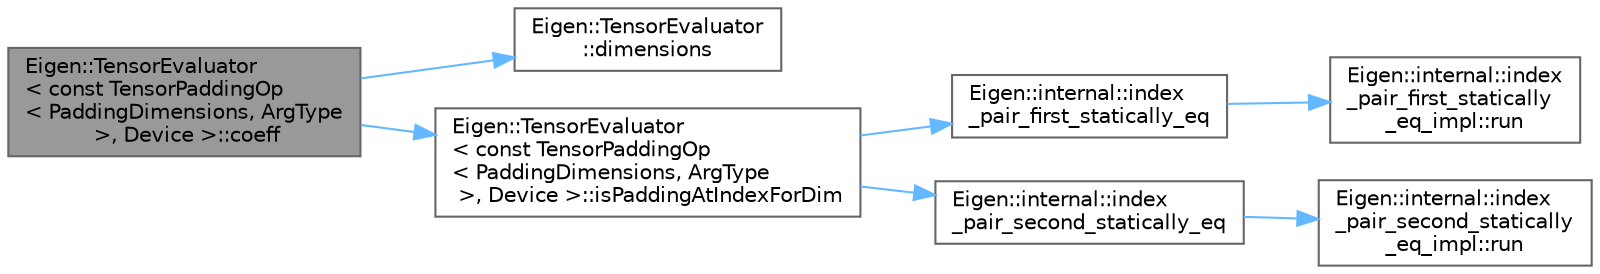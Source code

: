 digraph "Eigen::TensorEvaluator&lt; const TensorPaddingOp&lt; PaddingDimensions, ArgType &gt;, Device &gt;::coeff"
{
 // LATEX_PDF_SIZE
  bgcolor="transparent";
  edge [fontname=Helvetica,fontsize=10,labelfontname=Helvetica,labelfontsize=10];
  node [fontname=Helvetica,fontsize=10,shape=box,height=0.2,width=0.4];
  rankdir="LR";
  Node1 [id="Node000001",label="Eigen::TensorEvaluator\l\< const TensorPaddingOp\l\< PaddingDimensions, ArgType\l \>, Device \>::coeff",height=0.2,width=0.4,color="gray40", fillcolor="grey60", style="filled", fontcolor="black",tooltip=" "];
  Node1 -> Node2 [id="edge7_Node000001_Node000002",color="steelblue1",style="solid",tooltip=" "];
  Node2 [id="Node000002",label="Eigen::TensorEvaluator\l::dimensions",height=0.2,width=0.4,color="grey40", fillcolor="white", style="filled",URL="$struct_eigen_1_1_tensor_evaluator.html#a4b49b2c40bcb2220fb240083cd1833c6",tooltip=" "];
  Node1 -> Node3 [id="edge8_Node000001_Node000003",color="steelblue1",style="solid",tooltip=" "];
  Node3 [id="Node000003",label="Eigen::TensorEvaluator\l\< const TensorPaddingOp\l\< PaddingDimensions, ArgType\l \>, Device \>::isPaddingAtIndexForDim",height=0.2,width=0.4,color="grey40", fillcolor="white", style="filled",URL="$struct_eigen_1_1_tensor_evaluator_3_01const_01_tensor_padding_op_3_01_padding_dimensions_00_01_arg_type_01_4_00_01_device_01_4.html#a6a8b71f047cf3266338712f58645f5a0",tooltip=" "];
  Node3 -> Node4 [id="edge9_Node000003_Node000004",color="steelblue1",style="solid",tooltip=" "];
  Node4 [id="Node000004",label="Eigen::internal::index\l_pair_first_statically_eq",height=0.2,width=0.4,color="grey40", fillcolor="white", style="filled",URL="$namespace_eigen_1_1internal.html#a33183d2ec83dde7518d98ce9d57f07c6",tooltip=" "];
  Node4 -> Node5 [id="edge10_Node000004_Node000005",color="steelblue1",style="solid",tooltip=" "];
  Node5 [id="Node000005",label="Eigen::internal::index\l_pair_first_statically\l_eq_impl::run",height=0.2,width=0.4,color="grey40", fillcolor="white", style="filled",URL="$struct_eigen_1_1internal_1_1index__pair__first__statically__eq__impl.html#a2fd89f92c28b72cbf0ed551bebffc012",tooltip=" "];
  Node3 -> Node6 [id="edge11_Node000003_Node000006",color="steelblue1",style="solid",tooltip=" "];
  Node6 [id="Node000006",label="Eigen::internal::index\l_pair_second_statically_eq",height=0.2,width=0.4,color="grey40", fillcolor="white", style="filled",URL="$namespace_eigen_1_1internal.html#a218124d119197bec0d18ab0a9e54dba7",tooltip=" "];
  Node6 -> Node7 [id="edge12_Node000006_Node000007",color="steelblue1",style="solid",tooltip=" "];
  Node7 [id="Node000007",label="Eigen::internal::index\l_pair_second_statically\l_eq_impl::run",height=0.2,width=0.4,color="grey40", fillcolor="white", style="filled",URL="$struct_eigen_1_1internal_1_1index__pair__second__statically__eq__impl.html#a76da6530ea4ad86eab4e0eadd809fa67",tooltip=" "];
}
